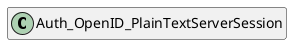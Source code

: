 @startuml
set namespaceSeparator \\
hide members
hide << alias >> circle

class Auth_OpenID_PlainTextServerSession
@enduml
